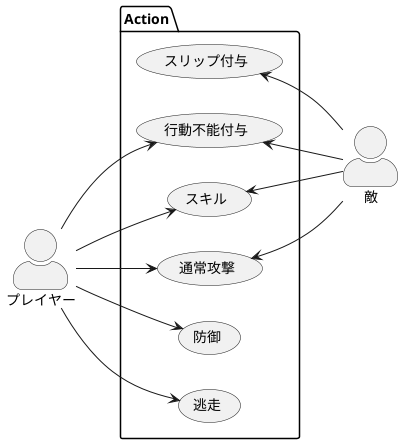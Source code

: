 ﻿@startuml
left to right direction
skinparam actorStyle awesome
actor プレイヤー as player
actor 敵 as enemy
package Action {
    usecase "通常攻撃" as attack
    usecase "スキル" as skill
    usecase "防御" as defence
    usecase "逃走" as escape
    usecase "行動不能付与" as cantAction
    usecase "スリップ付与" as slipDamage
}
player --> attack
player --> skill
player --> defence
player --> escape
player --> cantAction

enemy -up-> attack
enemy -up-> skill
enemy -up-> cantAction
enemy -up-> slipDamage
@enduml
